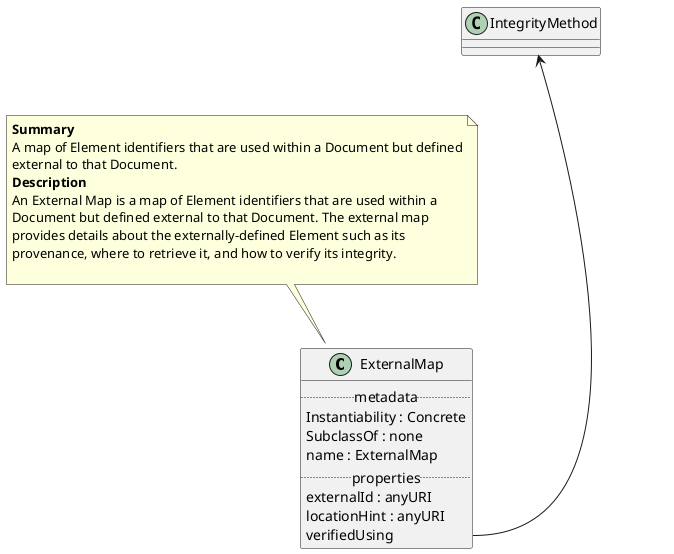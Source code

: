 @startuml
class ExternalMap {
.. metadata ..
    Instantiability : Concrete
    SubclassOf : none
    name : ExternalMap
.. properties ..
    externalId : anyURI
    locationHint : anyURI
    verifiedUsing
}
note top of ExternalMap
<b>Summary</b>
A map of Element identifiers that are used within a Document but defined
external to that Document.
<b>Description</b>
An External Map is a map of Element identifiers that are used within a
Document but defined external to that Document. The external map
provides details about the externally-defined Element such as its
provenance, where to retrieve it, and how to verify its integrity.

end note
"IntegrityMethod" <--- "ExternalMap::verifiedUsing"
@enduml
